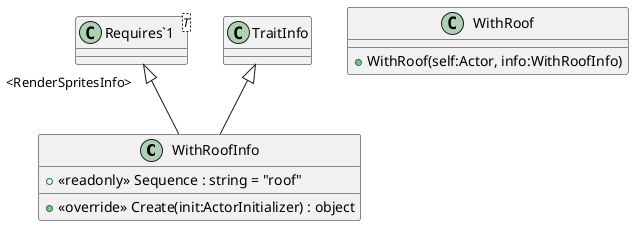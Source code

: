 @startuml
class WithRoofInfo {
    + <<readonly>> Sequence : string = "roof"
    + <<override>> Create(init:ActorInitializer) : object
}
class WithRoof {
    + WithRoof(self:Actor, info:WithRoofInfo)
}
class "Requires`1"<T> {
}
TraitInfo <|-- WithRoofInfo
"Requires`1" "<RenderSpritesInfo>" <|-- WithRoofInfo
@enduml
